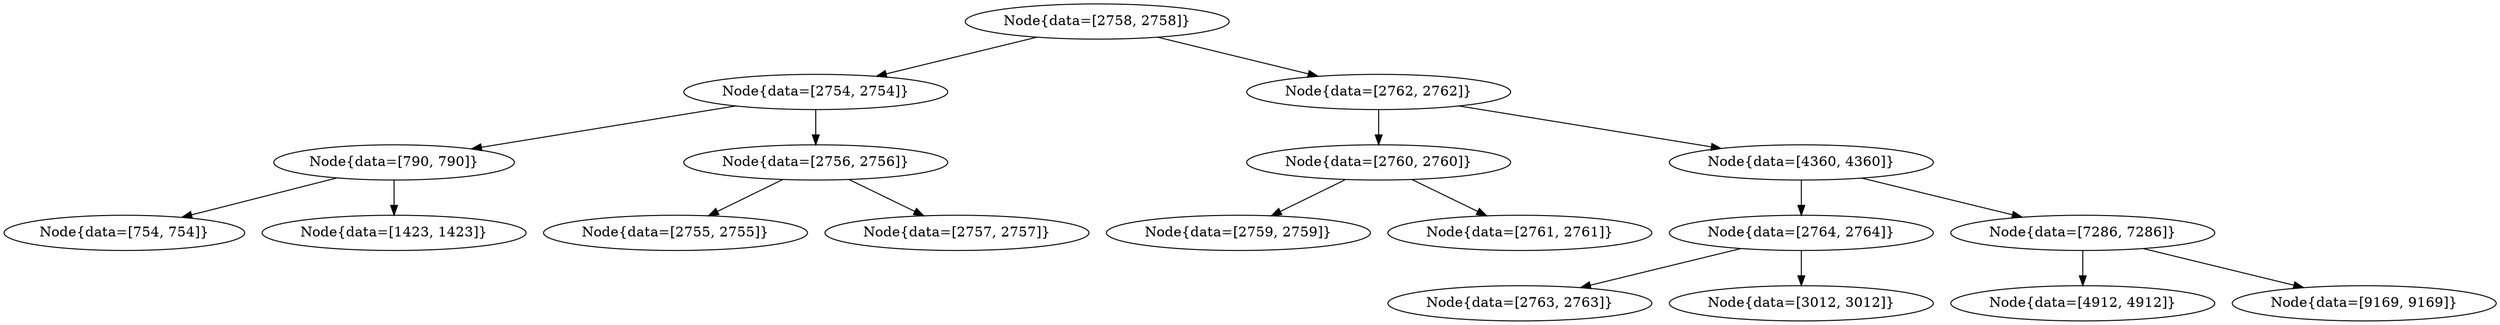 digraph G{
1320772993 [label="Node{data=[2758, 2758]}"]
1320772993 -> 747517187
747517187 [label="Node{data=[2754, 2754]}"]
747517187 -> 1516526857
1516526857 [label="Node{data=[790, 790]}"]
1516526857 -> 419690292
419690292 [label="Node{data=[754, 754]}"]
1516526857 -> 471010552
471010552 [label="Node{data=[1423, 1423]}"]
747517187 -> 1097339988
1097339988 [label="Node{data=[2756, 2756]}"]
1097339988 -> 966563173
966563173 [label="Node{data=[2755, 2755]}"]
1097339988 -> 1059090229
1059090229 [label="Node{data=[2757, 2757]}"]
1320772993 -> 995148005
995148005 [label="Node{data=[2762, 2762]}"]
995148005 -> 974891375
974891375 [label="Node{data=[2760, 2760]}"]
974891375 -> 1735468276
1735468276 [label="Node{data=[2759, 2759]}"]
974891375 -> 1536472808
1536472808 [label="Node{data=[2761, 2761]}"]
995148005 -> 1727926935
1727926935 [label="Node{data=[4360, 4360]}"]
1727926935 -> 21598198
21598198 [label="Node{data=[2764, 2764]}"]
21598198 -> 1878089135
1878089135 [label="Node{data=[2763, 2763]}"]
21598198 -> 296523087
296523087 [label="Node{data=[3012, 3012]}"]
1727926935 -> 131090247
131090247 [label="Node{data=[7286, 7286]}"]
131090247 -> 1252744820
1252744820 [label="Node{data=[4912, 4912]}"]
131090247 -> 802324139
802324139 [label="Node{data=[9169, 9169]}"]
}